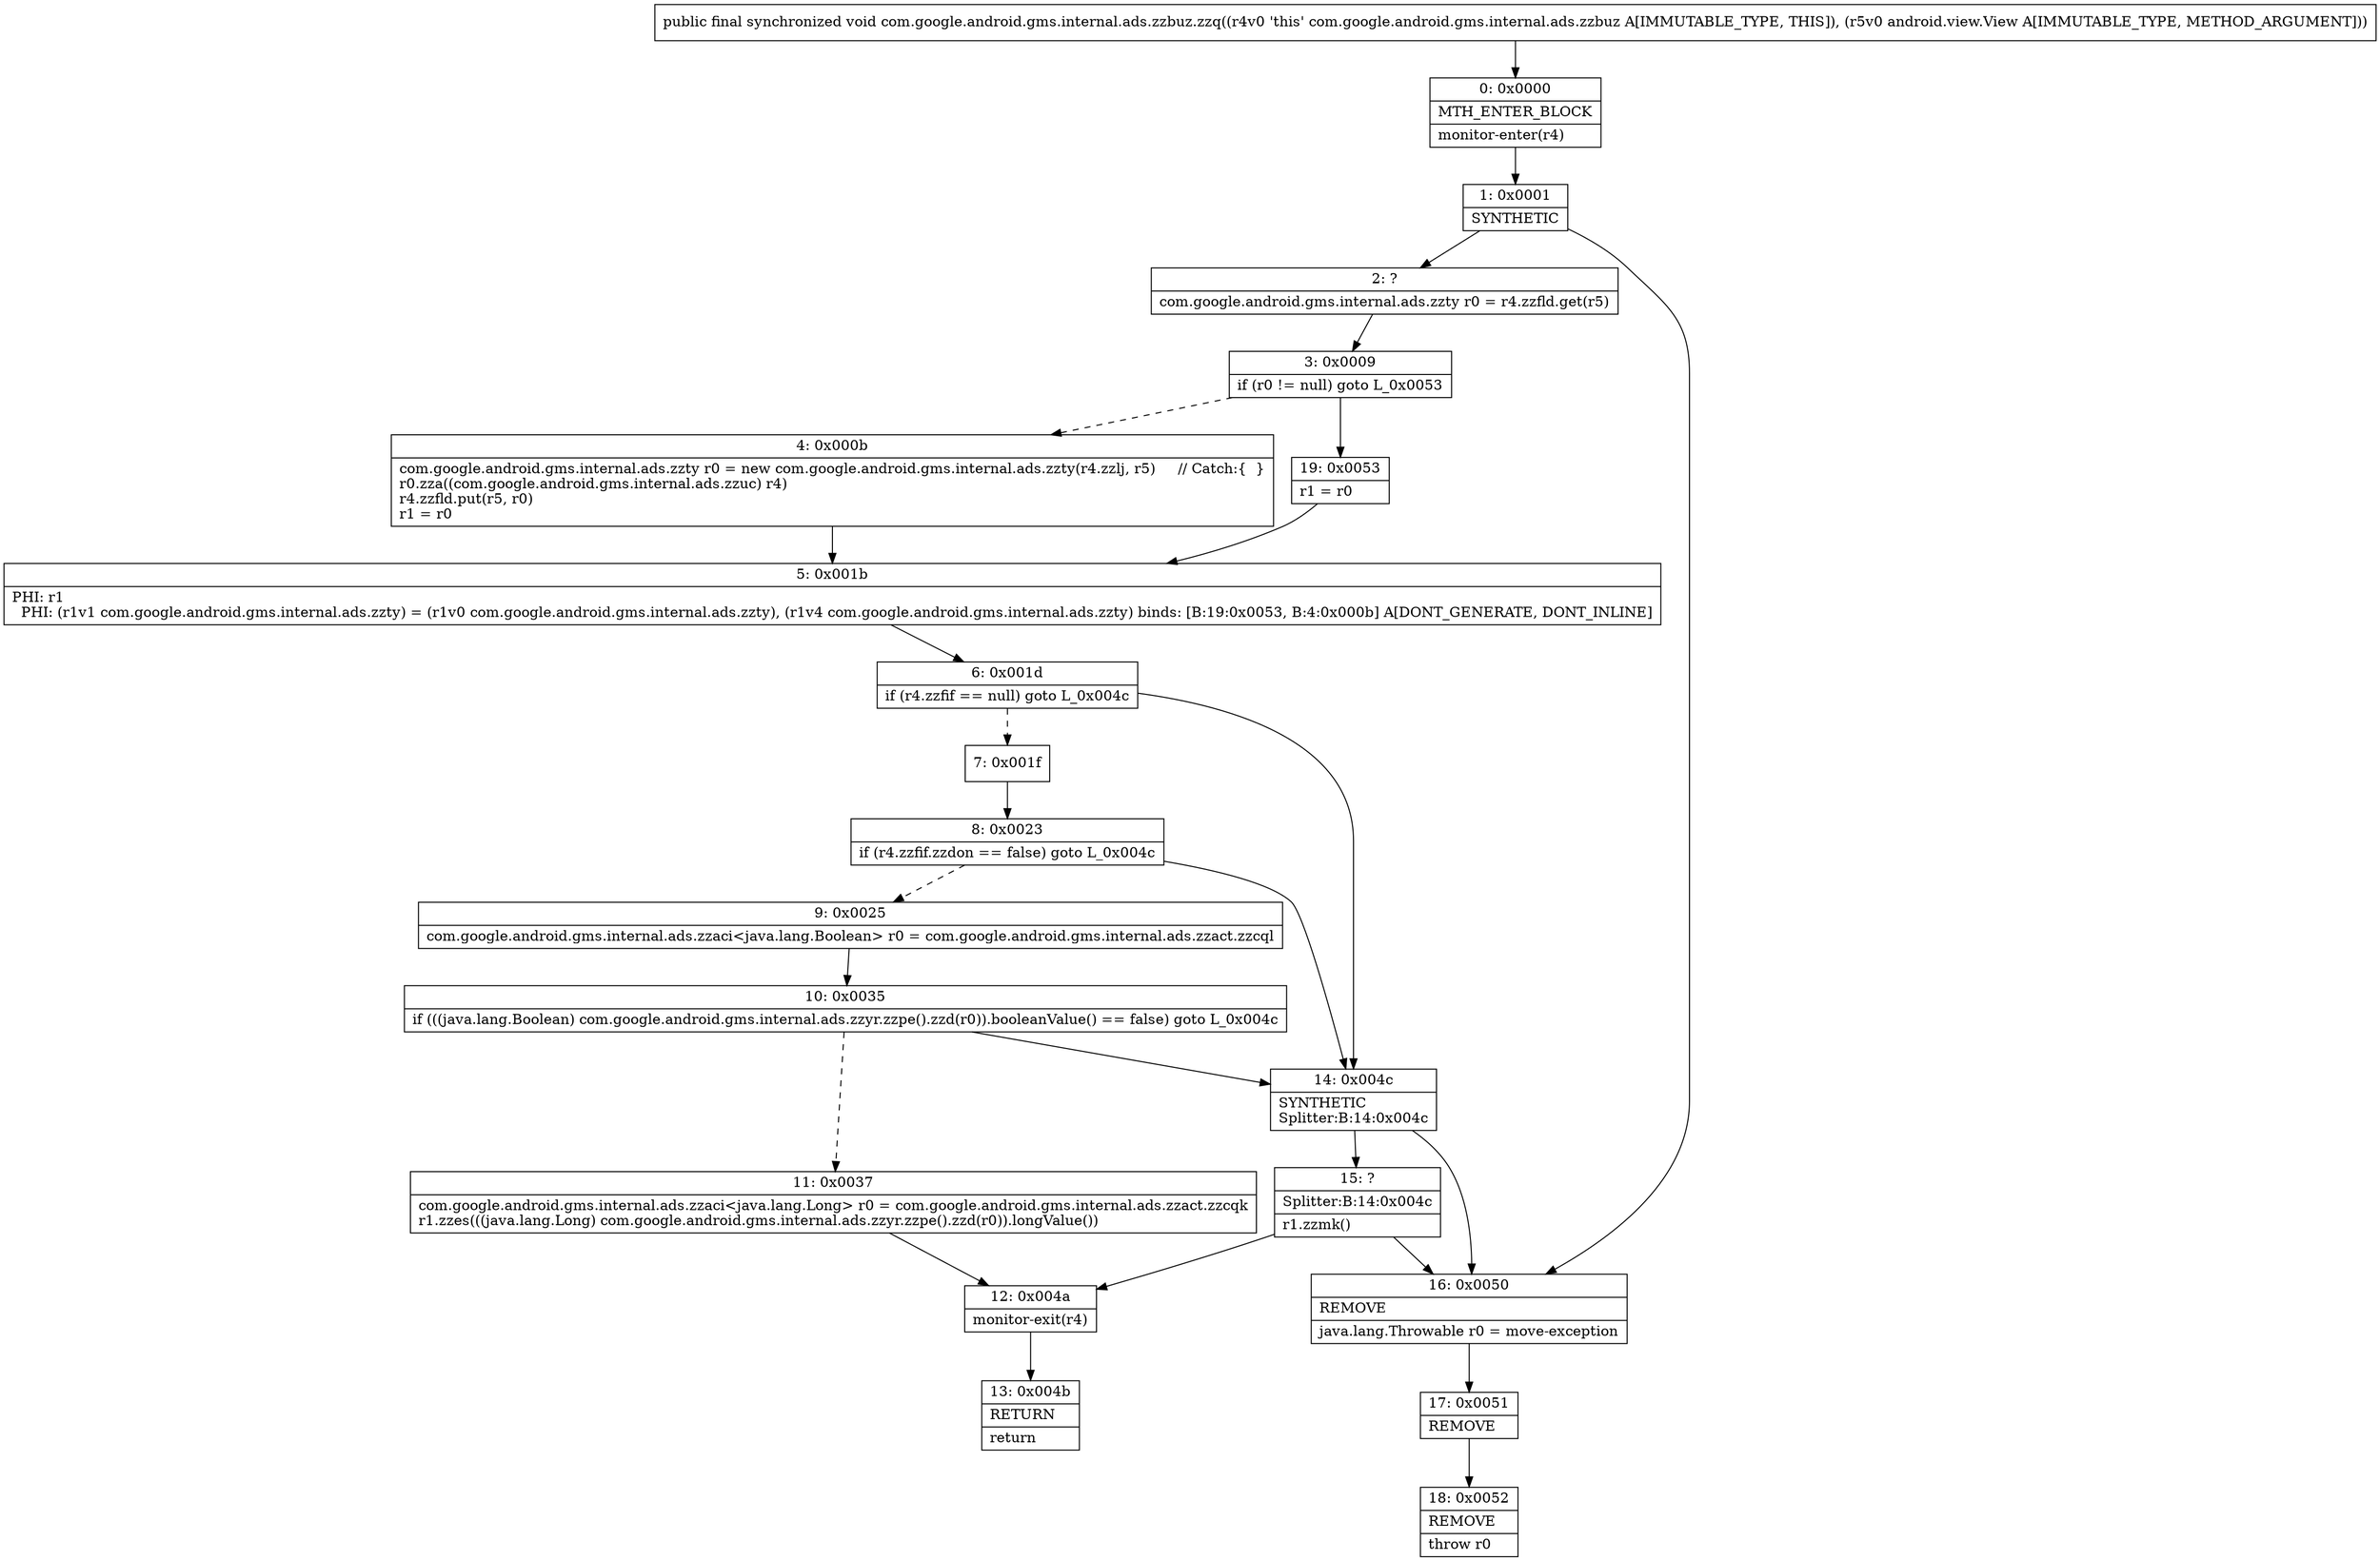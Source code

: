 digraph "CFG forcom.google.android.gms.internal.ads.zzbuz.zzq(Landroid\/view\/View;)V" {
Node_0 [shape=record,label="{0\:\ 0x0000|MTH_ENTER_BLOCK\l|monitor\-enter(r4)\l}"];
Node_1 [shape=record,label="{1\:\ 0x0001|SYNTHETIC\l}"];
Node_2 [shape=record,label="{2\:\ ?|com.google.android.gms.internal.ads.zzty r0 = r4.zzfld.get(r5)\l}"];
Node_3 [shape=record,label="{3\:\ 0x0009|if (r0 != null) goto L_0x0053\l}"];
Node_4 [shape=record,label="{4\:\ 0x000b|com.google.android.gms.internal.ads.zzty r0 = new com.google.android.gms.internal.ads.zzty(r4.zzlj, r5)     \/\/ Catch:\{  \}\lr0.zza((com.google.android.gms.internal.ads.zzuc) r4)\lr4.zzfld.put(r5, r0)\lr1 = r0\l}"];
Node_5 [shape=record,label="{5\:\ 0x001b|PHI: r1 \l  PHI: (r1v1 com.google.android.gms.internal.ads.zzty) = (r1v0 com.google.android.gms.internal.ads.zzty), (r1v4 com.google.android.gms.internal.ads.zzty) binds: [B:19:0x0053, B:4:0x000b] A[DONT_GENERATE, DONT_INLINE]\l}"];
Node_6 [shape=record,label="{6\:\ 0x001d|if (r4.zzfif == null) goto L_0x004c\l}"];
Node_7 [shape=record,label="{7\:\ 0x001f}"];
Node_8 [shape=record,label="{8\:\ 0x0023|if (r4.zzfif.zzdon == false) goto L_0x004c\l}"];
Node_9 [shape=record,label="{9\:\ 0x0025|com.google.android.gms.internal.ads.zzaci\<java.lang.Boolean\> r0 = com.google.android.gms.internal.ads.zzact.zzcql\l}"];
Node_10 [shape=record,label="{10\:\ 0x0035|if (((java.lang.Boolean) com.google.android.gms.internal.ads.zzyr.zzpe().zzd(r0)).booleanValue() == false) goto L_0x004c\l}"];
Node_11 [shape=record,label="{11\:\ 0x0037|com.google.android.gms.internal.ads.zzaci\<java.lang.Long\> r0 = com.google.android.gms.internal.ads.zzact.zzcqk\lr1.zzes(((java.lang.Long) com.google.android.gms.internal.ads.zzyr.zzpe().zzd(r0)).longValue())\l}"];
Node_12 [shape=record,label="{12\:\ 0x004a|monitor\-exit(r4)\l}"];
Node_13 [shape=record,label="{13\:\ 0x004b|RETURN\l|return\l}"];
Node_14 [shape=record,label="{14\:\ 0x004c|SYNTHETIC\lSplitter:B:14:0x004c\l}"];
Node_15 [shape=record,label="{15\:\ ?|Splitter:B:14:0x004c\l|r1.zzmk()\l}"];
Node_16 [shape=record,label="{16\:\ 0x0050|REMOVE\l|java.lang.Throwable r0 = move\-exception\l}"];
Node_17 [shape=record,label="{17\:\ 0x0051|REMOVE\l}"];
Node_18 [shape=record,label="{18\:\ 0x0052|REMOVE\l|throw r0\l}"];
Node_19 [shape=record,label="{19\:\ 0x0053|r1 = r0\l}"];
MethodNode[shape=record,label="{public final synchronized void com.google.android.gms.internal.ads.zzbuz.zzq((r4v0 'this' com.google.android.gms.internal.ads.zzbuz A[IMMUTABLE_TYPE, THIS]), (r5v0 android.view.View A[IMMUTABLE_TYPE, METHOD_ARGUMENT])) }"];
MethodNode -> Node_0;
Node_0 -> Node_1;
Node_1 -> Node_2;
Node_1 -> Node_16;
Node_2 -> Node_3;
Node_3 -> Node_4[style=dashed];
Node_3 -> Node_19;
Node_4 -> Node_5;
Node_5 -> Node_6;
Node_6 -> Node_7[style=dashed];
Node_6 -> Node_14;
Node_7 -> Node_8;
Node_8 -> Node_9[style=dashed];
Node_8 -> Node_14;
Node_9 -> Node_10;
Node_10 -> Node_11[style=dashed];
Node_10 -> Node_14;
Node_11 -> Node_12;
Node_12 -> Node_13;
Node_14 -> Node_15;
Node_14 -> Node_16;
Node_15 -> Node_16;
Node_15 -> Node_12;
Node_16 -> Node_17;
Node_17 -> Node_18;
Node_19 -> Node_5;
}

